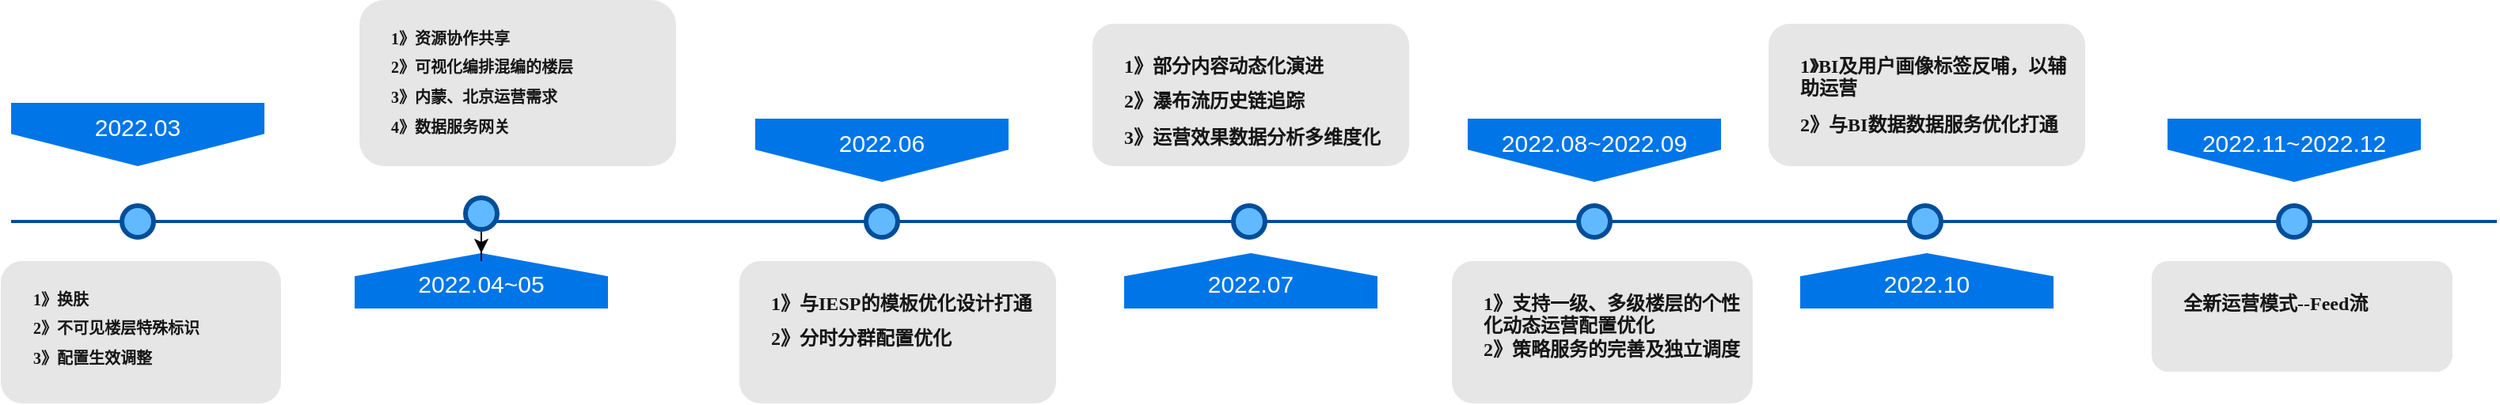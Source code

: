 <mxfile version="17.1.0" type="github">
  <diagram name="Page-1" id="82e54ff1-d628-8f03-85c4-9753963a91cd">
    <mxGraphModel dx="1038" dy="571" grid="1" gridSize="10" guides="1" tooltips="1" connect="1" arrows="1" fold="1" page="1" pageScale="1" pageWidth="2336" pageHeight="1654" background="none" math="0" shadow="0">
      <root>
        <mxCell id="0" />
        <mxCell id="1" parent="0" />
        <mxCell id="4ec97bd9e5d20128-1" value="" style="line;strokeWidth=2;html=1;fillColor=none;fontSize=28;fontColor=#004D99;strokeColor=#004D99;" parent="1" vertex="1">
          <mxGeometry x="40" y="400" width="1570" height="10" as="geometry" />
        </mxCell>
        <mxCell id="4ec97bd9e5d20128-5" value="2022.03" style="shape=offPageConnector;whiteSpace=wrap;html=1;fillColor=#0075E8;fontSize=15;fontColor=#FFFFFF;size=0.509;verticalAlign=top;strokeColor=none;" parent="1" vertex="1">
          <mxGeometry x="40" y="330" width="160" height="40" as="geometry" />
        </mxCell>
        <mxCell id="4ec97bd9e5d20128-6" value="2022.06" style="shape=offPageConnector;whiteSpace=wrap;html=1;fillColor=#0075E8;fontSize=15;fontColor=#FFFFFF;size=0.509;verticalAlign=top;strokeColor=none;" parent="1" vertex="1">
          <mxGeometry x="510" y="340" width="160" height="40" as="geometry" />
        </mxCell>
        <mxCell id="4ec97bd9e5d20128-7" value="2022.04~05" style="shape=offPageConnector;whiteSpace=wrap;html=1;fillColor=#0075E8;fontSize=15;fontColor=#FFFFFF;size=0.418;flipV=1;verticalAlign=bottom;strokeColor=none;spacingBottom=4;" parent="1" vertex="1">
          <mxGeometry x="257" y="425" width="160" height="35" as="geometry" />
        </mxCell>
        <mxCell id="4ec97bd9e5d20128-8" value="2022.07" style="shape=offPageConnector;whiteSpace=wrap;html=1;fillColor=#0075E8;fontSize=15;fontColor=#FFFFFF;size=0.418;flipV=1;verticalAlign=bottom;strokeColor=none;spacingBottom=4;" parent="1" vertex="1">
          <mxGeometry x="743" y="425" width="160" height="35" as="geometry" />
        </mxCell>
        <mxCell id="4ec97bd9e5d20128-9" value="" style="ellipse;whiteSpace=wrap;html=1;fillColor=#61BAFF;fontSize=28;fontColor=#004D99;strokeWidth=3;strokeColor=#004D99;" parent="1" vertex="1">
          <mxGeometry x="110" y="395" width="20" height="20" as="geometry" />
        </mxCell>
        <mxCell id="X2Jzx_PaUEF9cDVTTd3S-3" value="" style="edgeStyle=orthogonalEdgeStyle;rounded=0;orthogonalLoop=1;jettySize=auto;html=1;fontFamily=Comic Sans MS;fontSize=10;" edge="1" parent="1" source="4ec97bd9e5d20128-10" target="4ec97bd9e5d20128-7">
          <mxGeometry relative="1" as="geometry" />
        </mxCell>
        <mxCell id="4ec97bd9e5d20128-10" value="" style="ellipse;whiteSpace=wrap;html=1;fillColor=#61BAFF;fontSize=28;fontColor=#004D99;strokeWidth=3;strokeColor=#004D99;" parent="1" vertex="1">
          <mxGeometry x="327" y="390" width="20" height="20" as="geometry" />
        </mxCell>
        <mxCell id="4ec97bd9e5d20128-11" value="" style="ellipse;whiteSpace=wrap;html=1;fillColor=#61BAFF;fontSize=28;fontColor=#004D99;strokeWidth=3;strokeColor=#004D99;" parent="1" vertex="1">
          <mxGeometry x="580" y="395" width="20" height="20" as="geometry" />
        </mxCell>
        <mxCell id="4ec97bd9e5d20128-13" value="" style="ellipse;whiteSpace=wrap;html=1;fillColor=#61BAFF;fontSize=28;fontColor=#004D99;strokeWidth=3;strokeColor=#004D99;" parent="1" vertex="1">
          <mxGeometry x="812" y="395" width="20" height="20" as="geometry" />
        </mxCell>
        <mxCell id="4ec97bd9e5d20128-14" value="&lt;h1 style=&quot;font-size: 10px;&quot;&gt;&lt;font style=&quot;font-size: 10px;&quot;&gt;1》换肤&lt;/font&gt;&lt;/h1&gt;&lt;h1 style=&quot;font-size: 10px;&quot;&gt;&lt;font style=&quot;font-size: 10px;&quot;&gt;2》不可见楼层特殊标识&lt;/font&gt;&lt;/h1&gt;&lt;h1 style=&quot;font-size: 10px;&quot;&gt;&lt;font style=&quot;font-size: 10px;&quot;&gt;3》配置生效调整&lt;/font&gt;&lt;/h1&gt;" style="text;html=1;spacing=5;spacingTop=2;whiteSpace=wrap;overflow=hidden;strokeColor=none;strokeWidth=3;fillColor=#E6E6E6;fontSize=10;fontColor=#000000;align=left;rounded=1;verticalAlign=top;horizontal=1;fontFamily=Comic Sans MS;textOpacity=90;spacingLeft=15;" parent="1" vertex="1">
          <mxGeometry x="33.5" y="430" width="177" height="90" as="geometry" />
        </mxCell>
        <mxCell id="X2Jzx_PaUEF9cDVTTd3S-2" value="&lt;h1 style=&quot;font-size: 10px&quot;&gt;&lt;font style=&quot;font-size: 10px&quot;&gt;1》资源协作共享&lt;/font&gt;&lt;/h1&gt;&lt;h1 style=&quot;font-size: 10px&quot;&gt;&lt;font style=&quot;font-size: 10px&quot;&gt;2》可视化编排混编的楼层&lt;/font&gt;&lt;/h1&gt;&lt;h1 style=&quot;font-size: 10px&quot;&gt;&lt;font style=&quot;font-size: 10px&quot;&gt;3》内蒙、北京运营需求&lt;/font&gt;&lt;/h1&gt;&lt;div&gt;&lt;font style=&quot;font-size: 10px&quot;&gt;&lt;b&gt;4》数据服务网关&lt;/b&gt;&lt;/font&gt;&lt;/div&gt;" style="text;html=1;spacing=5;spacingTop=2;whiteSpace=wrap;overflow=hidden;strokeColor=none;strokeWidth=3;fillColor=#E6E6E6;fontSize=10;fontColor=#000000;align=left;rounded=1;verticalAlign=top;horizontal=1;fontFamily=Comic Sans MS;textOpacity=90;spacingLeft=15;" vertex="1" parent="1">
          <mxGeometry x="260" y="265" width="200" height="105" as="geometry" />
        </mxCell>
        <mxCell id="X2Jzx_PaUEF9cDVTTd3S-5" value="&lt;h1 style=&quot;font-size: 12px&quot;&gt;&lt;font style=&quot;font-size: 12px&quot;&gt;1》&lt;/font&gt;&lt;span style=&quot;font-size: 12px&quot;&gt;与IESP的模板优化设计打通&lt;/span&gt;&lt;/h1&gt;&lt;h1 style=&quot;font-size: 12px&quot;&gt;&lt;font style=&quot;font-size: 12px&quot;&gt;2》&lt;/font&gt;&lt;b&gt;分时分群配置优化&lt;/b&gt;&lt;/h1&gt;" style="text;html=1;spacing=5;spacingTop=2;whiteSpace=wrap;overflow=hidden;strokeColor=none;strokeWidth=3;fillColor=#E6E6E6;fontSize=12;fontColor=#000000;align=left;rounded=1;verticalAlign=top;horizontal=1;fontFamily=Comic Sans MS;textOpacity=90;spacingLeft=15;" vertex="1" parent="1">
          <mxGeometry x="500" y="430" width="200" height="90" as="geometry" />
        </mxCell>
        <mxCell id="X2Jzx_PaUEF9cDVTTd3S-6" value="&lt;h1 style=&quot;font-size: 12px&quot;&gt;&lt;font style=&quot;font-size: 12px&quot;&gt;1》部分内容动态化演进&lt;/font&gt;&lt;/h1&gt;&lt;h1 style=&quot;font-size: 12px&quot;&gt;&lt;font style=&quot;font-size: 12px&quot;&gt;2》瀑布流历史链追踪&lt;/font&gt;&lt;/h1&gt;&lt;div style=&quot;font-size: 12px&quot;&gt;&lt;b&gt;3》运营效果数据分析多维度化&lt;/b&gt;&lt;/div&gt;" style="text;html=1;spacing=5;spacingTop=2;whiteSpace=wrap;overflow=hidden;strokeColor=none;strokeWidth=3;fillColor=#E6E6E6;fontSize=12;fontColor=#000000;align=left;rounded=1;verticalAlign=top;horizontal=1;fontFamily=Comic Sans MS;textOpacity=90;spacingLeft=15;" vertex="1" parent="1">
          <mxGeometry x="723" y="280" width="200" height="90" as="geometry" />
        </mxCell>
        <mxCell id="X2Jzx_PaUEF9cDVTTd3S-7" value="2022.08~2022.09" style="shape=offPageConnector;whiteSpace=wrap;html=1;fillColor=#0075E8;fontSize=15;fontColor=#FFFFFF;size=0.509;verticalAlign=top;strokeColor=none;" vertex="1" parent="1">
          <mxGeometry x="960" y="340" width="160" height="40" as="geometry" />
        </mxCell>
        <mxCell id="X2Jzx_PaUEF9cDVTTd3S-8" value="&lt;h1 style=&quot;font-size: 12px&quot;&gt;&lt;font style=&quot;font-size: 12px&quot;&gt;1》&lt;/font&gt;&lt;b&gt;支持一级、多级楼层的个性化动态运营&lt;/b&gt;&lt;b&gt;配置优化&lt;br&gt;2》策略服务的完善及独立调度&lt;/b&gt;&lt;/h1&gt;" style="text;html=1;spacing=5;spacingTop=2;whiteSpace=wrap;overflow=hidden;strokeColor=none;strokeWidth=3;fillColor=#E6E6E6;fontSize=12;fontColor=#000000;align=left;rounded=1;verticalAlign=top;horizontal=1;fontFamily=Comic Sans MS;textOpacity=90;spacingLeft=15;" vertex="1" parent="1">
          <mxGeometry x="950" y="430" width="190" height="90" as="geometry" />
        </mxCell>
        <mxCell id="X2Jzx_PaUEF9cDVTTd3S-10" value="" style="ellipse;whiteSpace=wrap;html=1;fillColor=#61BAFF;fontSize=28;fontColor=#004D99;strokeWidth=3;strokeColor=#004D99;" vertex="1" parent="1">
          <mxGeometry x="1030" y="395" width="20" height="20" as="geometry" />
        </mxCell>
        <mxCell id="X2Jzx_PaUEF9cDVTTd3S-11" value="2022.10" style="shape=offPageConnector;whiteSpace=wrap;html=1;fillColor=#0075E8;fontSize=15;fontColor=#FFFFFF;size=0.418;flipV=1;verticalAlign=bottom;strokeColor=none;spacingBottom=4;" vertex="1" parent="1">
          <mxGeometry x="1170" y="425" width="160" height="35" as="geometry" />
        </mxCell>
        <mxCell id="X2Jzx_PaUEF9cDVTTd3S-12" value="" style="ellipse;whiteSpace=wrap;html=1;fillColor=#61BAFF;fontSize=28;fontColor=#004D99;strokeWidth=3;strokeColor=#004D99;" vertex="1" parent="1">
          <mxGeometry x="1239" y="395" width="20" height="20" as="geometry" />
        </mxCell>
        <mxCell id="X2Jzx_PaUEF9cDVTTd3S-13" value="&lt;h1 style=&quot;font-size: 12px&quot;&gt;&lt;font style=&quot;font-size: 12px&quot;&gt;1》BI及用户画像标签反哺，以辅助运营&lt;/font&gt;&lt;/h1&gt;&lt;h1 style=&quot;font-size: 12px&quot;&gt;&lt;font style=&quot;font-size: 12px&quot;&gt;2》&lt;/font&gt;与BI数据数据服务优化打通&lt;/h1&gt;" style="text;html=1;spacing=5;spacingTop=2;whiteSpace=wrap;overflow=hidden;strokeColor=none;strokeWidth=3;fillColor=#E6E6E6;fontSize=12;fontColor=#000000;align=left;rounded=1;verticalAlign=top;horizontal=1;fontFamily=Comic Sans MS;textOpacity=90;spacingLeft=15;" vertex="1" parent="1">
          <mxGeometry x="1150" y="280" width="200" height="90" as="geometry" />
        </mxCell>
        <mxCell id="X2Jzx_PaUEF9cDVTTd3S-14" value="2022.11~2022.12" style="shape=offPageConnector;whiteSpace=wrap;html=1;fillColor=#0075E8;fontSize=15;fontColor=#FFFFFF;size=0.509;verticalAlign=top;strokeColor=none;" vertex="1" parent="1">
          <mxGeometry x="1402" y="340" width="160" height="40" as="geometry" />
        </mxCell>
        <mxCell id="X2Jzx_PaUEF9cDVTTd3S-15" value="&lt;h1 style=&quot;font-size: 12px&quot;&gt;&lt;font style=&quot;font-size: 12px&quot;&gt;全新运营模式--Feed流&lt;/font&gt;&lt;/h1&gt;" style="text;html=1;spacing=5;spacingTop=2;whiteSpace=wrap;overflow=hidden;strokeColor=none;strokeWidth=3;fillColor=#E6E6E6;fontSize=12;fontColor=#000000;align=left;rounded=1;verticalAlign=top;horizontal=1;fontFamily=Comic Sans MS;textOpacity=90;spacingLeft=15;" vertex="1" parent="1">
          <mxGeometry x="1392" y="430" width="190" height="70" as="geometry" />
        </mxCell>
        <mxCell id="X2Jzx_PaUEF9cDVTTd3S-16" value="" style="ellipse;whiteSpace=wrap;html=1;fillColor=#61BAFF;fontSize=28;fontColor=#004D99;strokeWidth=3;strokeColor=#004D99;" vertex="1" parent="1">
          <mxGeometry x="1472" y="395" width="20" height="20" as="geometry" />
        </mxCell>
      </root>
    </mxGraphModel>
  </diagram>
</mxfile>
